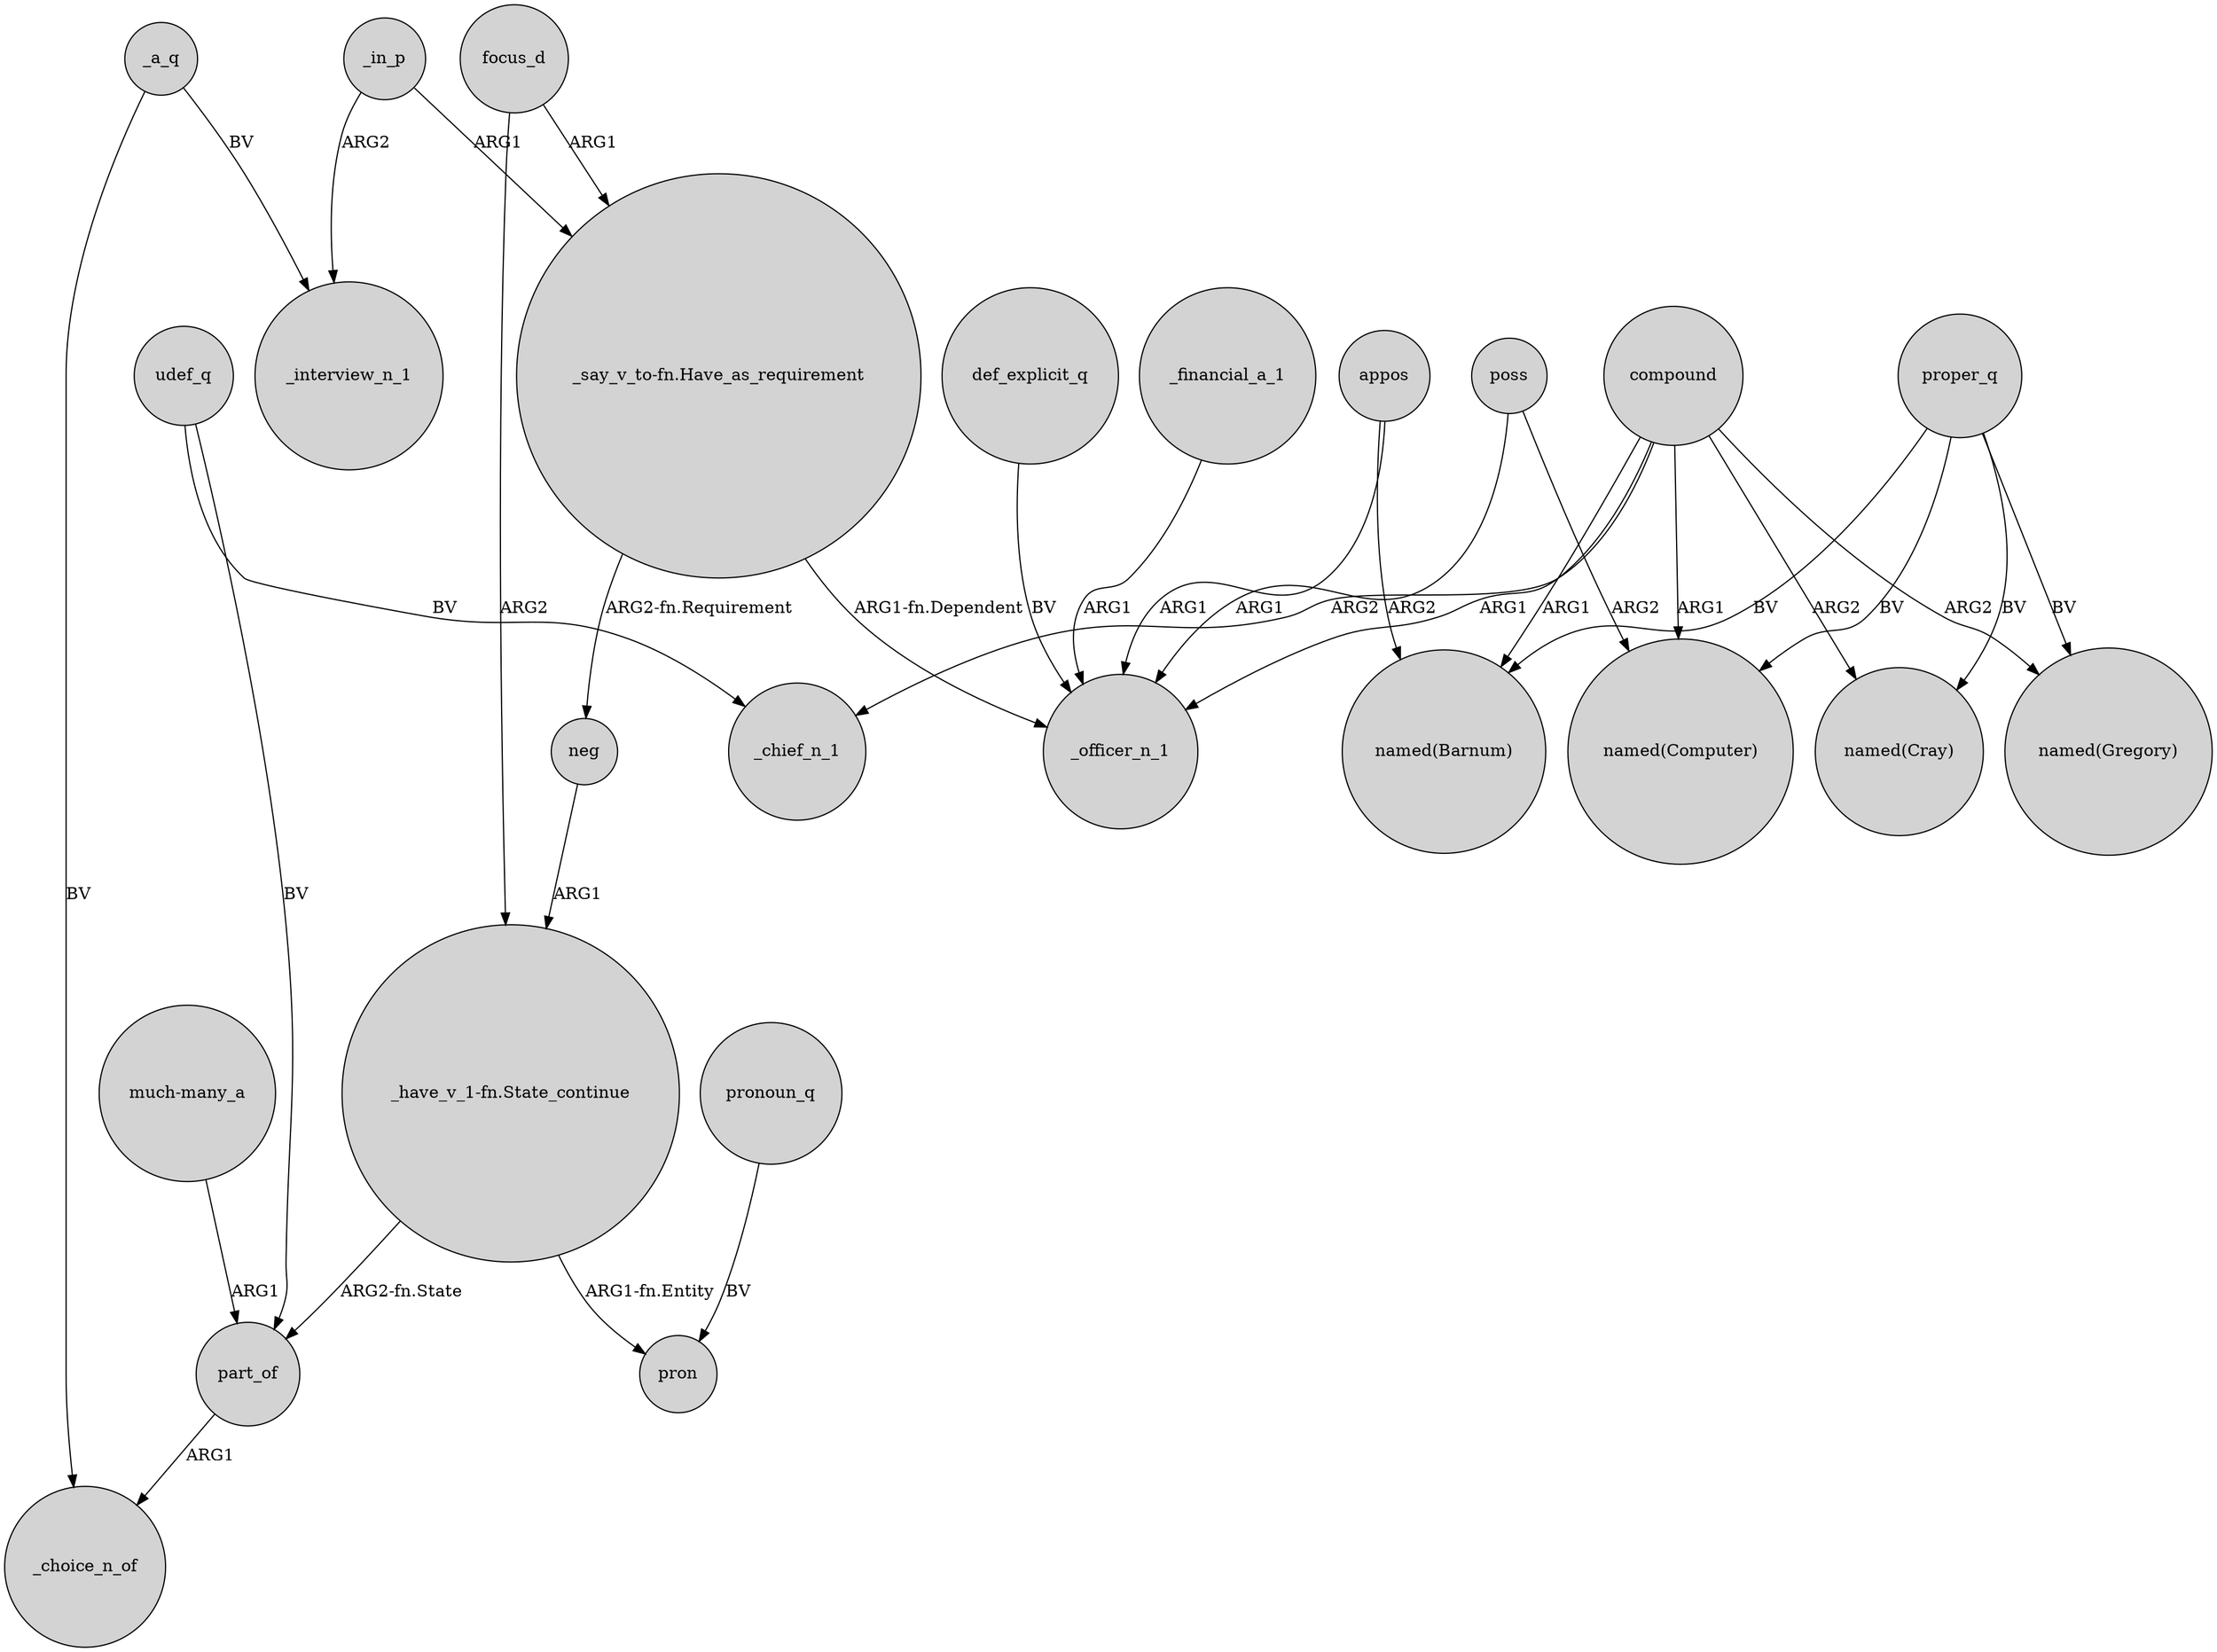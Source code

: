 digraph {
	node [shape=circle style=filled]
	udef_q -> part_of [label=BV]
	compound -> _chief_n_1 [label=ARG2]
	proper_q -> "named(Computer)" [label=BV]
	compound -> "named(Barnum)" [label=ARG1]
	compound -> _officer_n_1 [label=ARG1]
	compound -> "named(Cray)" [label=ARG2]
	focus_d -> "_say_v_to-fn.Have_as_requirement" [label=ARG1]
	"_say_v_to-fn.Have_as_requirement" -> _officer_n_1 [label="ARG1-fn.Dependent"]
	compound -> "named(Computer)" [label=ARG1]
	_in_p -> "_say_v_to-fn.Have_as_requirement" [label=ARG1]
	"_have_v_1-fn.State_continue" -> part_of [label="ARG2-fn.State"]
	proper_q -> "named(Barnum)" [label=BV]
	part_of -> _choice_n_of [label=ARG1]
	def_explicit_q -> _officer_n_1 [label=BV]
	compound -> "named(Gregory)" [label=ARG2]
	"_say_v_to-fn.Have_as_requirement" -> neg [label="ARG2-fn.Requirement"]
	proper_q -> "named(Gregory)" [label=BV]
	focus_d -> "_have_v_1-fn.State_continue" [label=ARG2]
	appos -> "named(Barnum)" [label=ARG2]
	udef_q -> _chief_n_1 [label=BV]
	_a_q -> _choice_n_of [label=BV]
	neg -> "_have_v_1-fn.State_continue" [label=ARG1]
	appos -> _officer_n_1 [label=ARG1]
	"much-many_a" -> part_of [label=ARG1]
	pronoun_q -> pron [label=BV]
	proper_q -> "named(Cray)" [label=BV]
	poss -> "named(Computer)" [label=ARG2]
	poss -> _officer_n_1 [label=ARG1]
	_financial_a_1 -> _officer_n_1 [label=ARG1]
	_in_p -> _interview_n_1 [label=ARG2]
	"_have_v_1-fn.State_continue" -> pron [label="ARG1-fn.Entity"]
	_a_q -> _interview_n_1 [label=BV]
}
